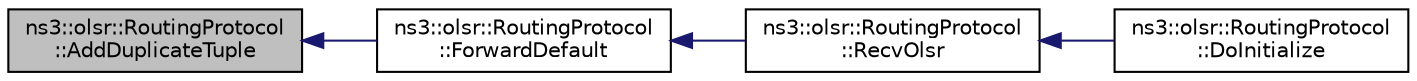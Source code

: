 digraph "ns3::olsr::RoutingProtocol::AddDuplicateTuple"
{
  edge [fontname="Helvetica",fontsize="10",labelfontname="Helvetica",labelfontsize="10"];
  node [fontname="Helvetica",fontsize="10",shape=record];
  rankdir="LR";
  Node1 [label="ns3::olsr::RoutingProtocol\l::AddDuplicateTuple",height=0.2,width=0.4,color="black", fillcolor="grey75", style="filled", fontcolor="black"];
  Node1 -> Node2 [dir="back",color="midnightblue",fontsize="10",style="solid"];
  Node2 [label="ns3::olsr::RoutingProtocol\l::ForwardDefault",height=0.2,width=0.4,color="black", fillcolor="white", style="filled",URL="$d6/dbb/classns3_1_1olsr_1_1RoutingProtocol.html#ac918fb6674847bee76fedaf16e15ba44",tooltip="OLSR&#39;s default forwarding algorithm. "];
  Node2 -> Node3 [dir="back",color="midnightblue",fontsize="10",style="solid"];
  Node3 [label="ns3::olsr::RoutingProtocol\l::RecvOlsr",height=0.2,width=0.4,color="black", fillcolor="white", style="filled",URL="$d6/dbb/classns3_1_1olsr_1_1RoutingProtocol.html#afa449e39488b5c03609960e66553490e"];
  Node3 -> Node4 [dir="back",color="midnightblue",fontsize="10",style="solid"];
  Node4 [label="ns3::olsr::RoutingProtocol\l::DoInitialize",height=0.2,width=0.4,color="black", fillcolor="white", style="filled",URL="$d6/dbb/classns3_1_1olsr_1_1RoutingProtocol.html#afe5419799e8d38ee32d82615de55ef22"];
}

